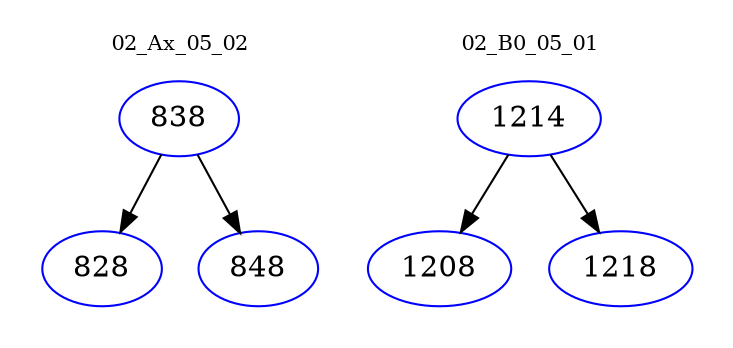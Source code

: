 digraph{
subgraph cluster_0 {
color = white
label = "02_Ax_05_02";
fontsize=10;
T0_838 [label="838", color="blue"]
T0_838 -> T0_828 [color="black"]
T0_828 [label="828", color="blue"]
T0_838 -> T0_848 [color="black"]
T0_848 [label="848", color="blue"]
}
subgraph cluster_1 {
color = white
label = "02_B0_05_01";
fontsize=10;
T1_1214 [label="1214", color="blue"]
T1_1214 -> T1_1208 [color="black"]
T1_1208 [label="1208", color="blue"]
T1_1214 -> T1_1218 [color="black"]
T1_1218 [label="1218", color="blue"]
}
}
